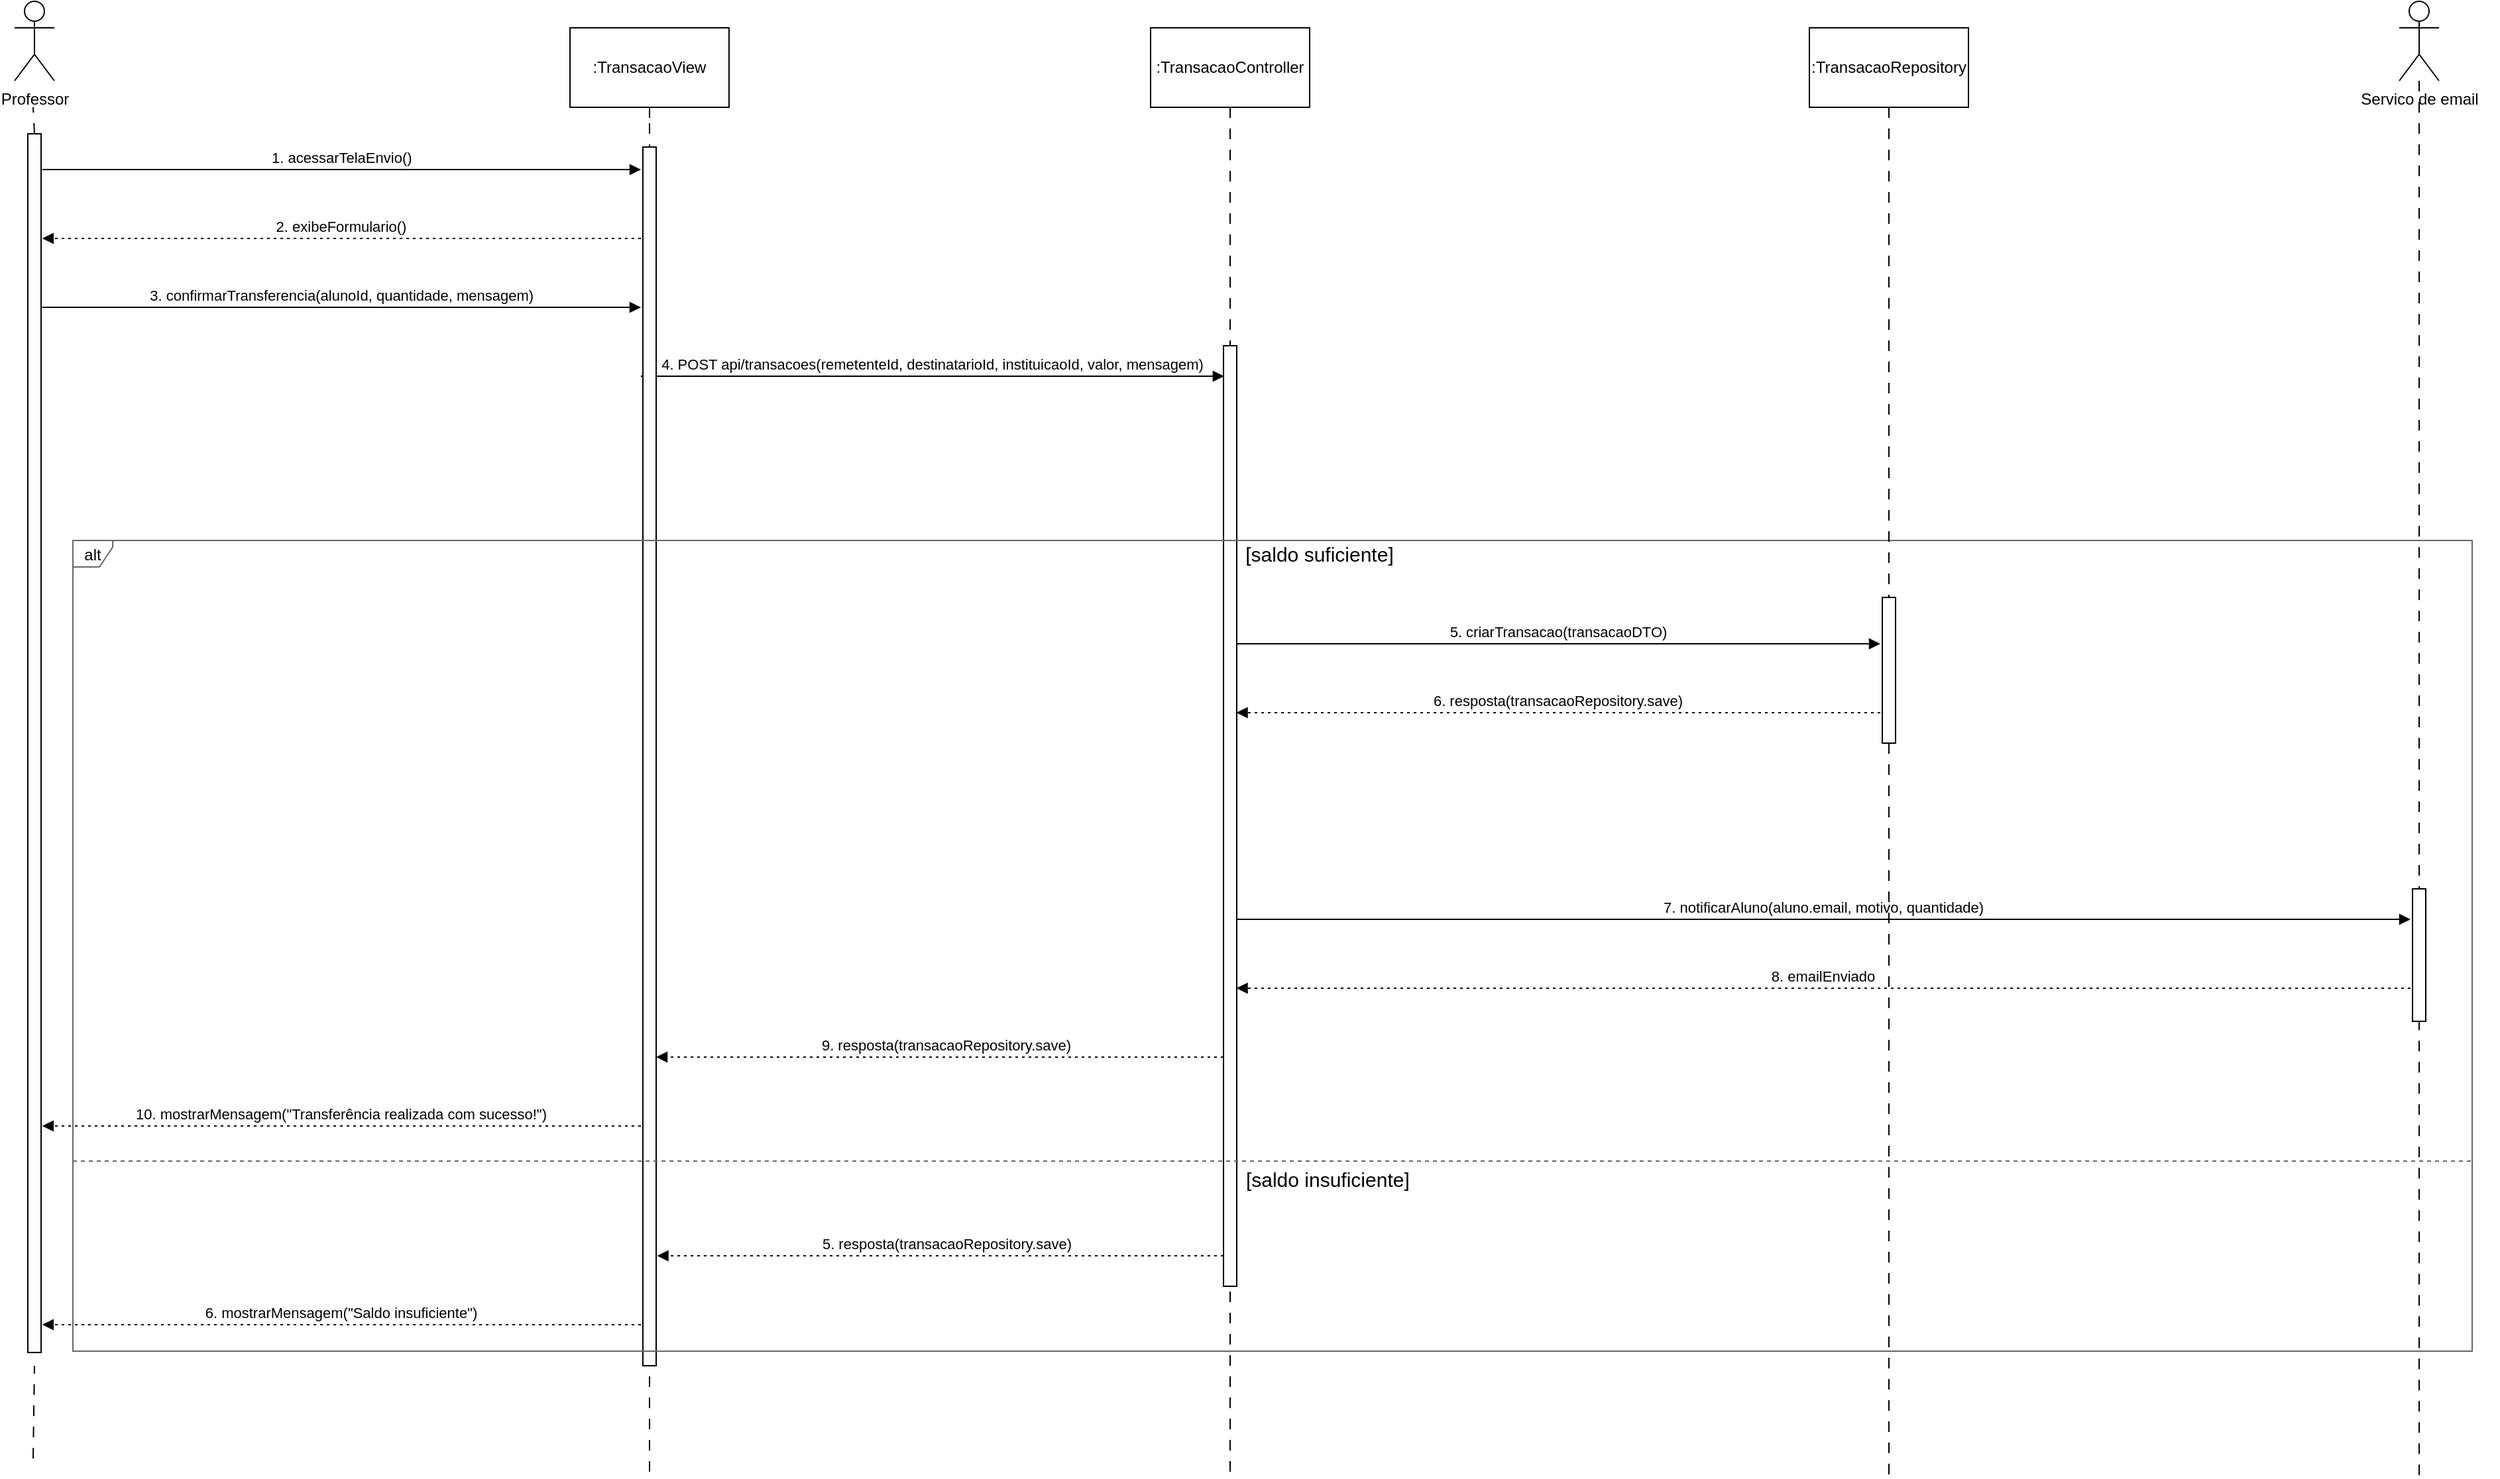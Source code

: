 <mxfile version="27.1.4">
  <diagram name="Página-1" id="5fx5dPSRYgFPklVisdGd">
    <mxGraphModel grid="1" page="1" gridSize="10" guides="1" tooltips="1" connect="1" arrows="1" fold="1" pageScale="1" pageWidth="2000" pageHeight="2000" math="0" shadow="0">
      <root>
        <mxCell id="0" />
        <mxCell id="1" parent="0" />
        <mxCell id="1xnr9raN_xx7woU1nJbw-65" value="1. acessarTelaEnvio()" style="verticalAlign=bottom;edgeStyle=elbowEdgeStyle;elbow=vertical;curved=0;rounded=0;endArrow=block;" edge="1" parent="1">
          <mxGeometry relative="1" as="geometry">
            <Array as="points">
              <mxPoint x="301" y="127" />
            </Array>
            <mxPoint x="36.889" y="127" as="sourcePoint" />
            <mxPoint x="488.5" y="127" as="targetPoint" />
          </mxGeometry>
        </mxCell>
        <mxCell id="1xnr9raN_xx7woU1nJbw-67" value="2. exibeFormulario()" style="verticalAlign=bottom;edgeStyle=elbowEdgeStyle;elbow=vertical;curved=0;rounded=0;dashed=1;dashPattern=2 3;endArrow=block;" edge="1" parent="1">
          <mxGeometry relative="1" as="geometry">
            <Array as="points">
              <mxPoint x="304" y="179" />
            </Array>
            <mxPoint x="488.5" y="179" as="sourcePoint" />
            <mxPoint x="36.889" y="179" as="targetPoint" />
          </mxGeometry>
        </mxCell>
        <mxCell id="1xnr9raN_xx7woU1nJbw-69" value="3. confirmarTransferencia(alunoId, quantidade, mensagem)" style="verticalAlign=bottom;edgeStyle=elbowEdgeStyle;elbow=vertical;curved=0;rounded=0;endArrow=block;" edge="1" parent="1">
          <mxGeometry relative="1" as="geometry">
            <Array as="points">
              <mxPoint x="301" y="231" />
            </Array>
            <mxPoint x="36.889" y="231" as="sourcePoint" />
            <mxPoint x="488.5" y="231" as="targetPoint" />
          </mxGeometry>
        </mxCell>
        <mxCell id="1xnr9raN_xx7woU1nJbw-71" value="4. POST api/transacoes(remetenteId, destinatarioId, instituicaoId, valor, mensagem)" style="verticalAlign=bottom;edgeStyle=elbowEdgeStyle;elbow=vertical;curved=0;rounded=0;endArrow=block;entryX=0.046;entryY=0.032;entryDx=0;entryDy=0;entryPerimeter=0;" edge="1" parent="1" target="1xnr9raN_xx7woU1nJbw-105">
          <mxGeometry relative="1" as="geometry">
            <Array as="points">
              <mxPoint x="722" y="283" />
            </Array>
            <mxPoint x="488.5" y="283" as="sourcePoint" />
            <mxPoint x="900" y="290" as="targetPoint" />
          </mxGeometry>
        </mxCell>
        <mxCell id="1xnr9raN_xx7woU1nJbw-77" value="5. criarTransacao(transacaoDTO)" style="verticalAlign=bottom;edgeStyle=elbowEdgeStyle;elbow=horizontal;curved=0;rounded=0;endArrow=block;" edge="1" parent="1">
          <mxGeometry relative="1" as="geometry">
            <Array as="points">
              <mxPoint x="1189" y="485" />
            </Array>
            <mxPoint x="937.75" y="485" as="sourcePoint" />
            <mxPoint x="1423.5" y="485" as="targetPoint" />
          </mxGeometry>
        </mxCell>
        <mxCell id="1xnr9raN_xx7woU1nJbw-79" value="6. resposta(transacaoRepository.save)" style="verticalAlign=bottom;edgeStyle=elbowEdgeStyle;elbow=horizontal;curved=0;rounded=0;dashed=1;dashPattern=2 3;endArrow=block;" edge="1" parent="1">
          <mxGeometry relative="1" as="geometry">
            <Array as="points">
              <mxPoint x="1192" y="537" />
            </Array>
            <mxPoint x="1423.5" y="537" as="sourcePoint" />
            <mxPoint x="937.75" y="537" as="targetPoint" />
          </mxGeometry>
        </mxCell>
        <mxCell id="1xnr9raN_xx7woU1nJbw-85" value="7. notificarAluno(aluno.email, motivo, quantidade)" style="verticalAlign=bottom;edgeStyle=elbowEdgeStyle;elbow=vertical;curved=0;rounded=0;endArrow=block;" edge="1" parent="1">
          <mxGeometry relative="1" as="geometry">
            <Array as="points">
              <mxPoint x="1389" y="693" />
            </Array>
            <mxPoint x="937.75" y="693" as="sourcePoint" />
            <mxPoint x="1823.5" y="693" as="targetPoint" />
          </mxGeometry>
        </mxCell>
        <mxCell id="1xnr9raN_xx7woU1nJbw-87" value="8. emailEnviado" style="verticalAlign=bottom;edgeStyle=elbowEdgeStyle;elbow=vertical;curved=0;rounded=0;dashed=1;dashPattern=2 3;endArrow=block;" edge="1" parent="1">
          <mxGeometry relative="1" as="geometry">
            <Array as="points">
              <mxPoint x="1392" y="745" />
            </Array>
            <mxPoint x="1823.5" y="745.0" as="sourcePoint" />
            <mxPoint x="937.75" y="745.0" as="targetPoint" />
          </mxGeometry>
        </mxCell>
        <mxCell id="1xnr9raN_xx7woU1nJbw-89" value="9. resposta(transacaoRepository.save)" style="verticalAlign=bottom;edgeStyle=elbowEdgeStyle;elbow=vertical;curved=0;rounded=0;dashed=1;dashPattern=2 3;endArrow=block;" edge="1" parent="1">
          <mxGeometry relative="1" as="geometry">
            <Array as="points">
              <mxPoint x="685" y="797" />
            </Array>
            <mxPoint x="938.0" y="797" as="sourcePoint" />
            <mxPoint x="500" y="797" as="targetPoint" />
          </mxGeometry>
        </mxCell>
        <mxCell id="1xnr9raN_xx7woU1nJbw-91" value="10. mostrarMensagem(&quot;Transferência realizada com sucesso!&quot;)" style="verticalAlign=bottom;edgeStyle=elbowEdgeStyle;elbow=vertical;curved=0;rounded=0;dashed=1;dashPattern=2 3;endArrow=block;" edge="1" parent="1">
          <mxGeometry relative="1" as="geometry">
            <Array as="points">
              <mxPoint x="304" y="849" />
            </Array>
            <mxPoint x="488.5" y="849" as="sourcePoint" />
            <mxPoint x="36.889" y="849" as="targetPoint" />
          </mxGeometry>
        </mxCell>
        <mxCell id="1xnr9raN_xx7woU1nJbw-93" value="5. resposta(transacaoRepository.save)" style="verticalAlign=bottom;edgeStyle=elbowEdgeStyle;elbow=vertical;curved=0;rounded=0;dashed=1;dashPattern=2 3;endArrow=block;entryX=1.075;entryY=0.91;entryDx=0;entryDy=0;entryPerimeter=0;" edge="1" parent="1" target="1xnr9raN_xx7woU1nJbw-100">
          <mxGeometry relative="1" as="geometry">
            <Array as="points">
              <mxPoint x="725" y="947" />
            </Array>
            <mxPoint x="938.0" y="947" as="sourcePoint" />
            <mxPoint x="520" y="950" as="targetPoint" />
          </mxGeometry>
        </mxCell>
        <mxCell id="1xnr9raN_xx7woU1nJbw-95" value="6. mostrarMensagem(&quot;Saldo insuficiente&quot;)" style="verticalAlign=bottom;edgeStyle=elbowEdgeStyle;elbow=vertical;curved=0;rounded=0;dashed=1;dashPattern=2 3;endArrow=block;" edge="1" parent="1">
          <mxGeometry x="0.001" relative="1" as="geometry">
            <Array as="points">
              <mxPoint x="304" y="999" />
            </Array>
            <mxPoint x="488.5" y="999" as="sourcePoint" />
            <mxPoint x="36.889" y="999" as="targetPoint" />
            <mxPoint as="offset" />
          </mxGeometry>
        </mxCell>
        <mxCell id="1xnr9raN_xx7woU1nJbw-97" value="Professor" style="shape=umlActor;verticalLabelPosition=bottom;verticalAlign=top;html=1;outlineConnect=0;" vertex="1" parent="1">
          <mxGeometry x="16" width="30" height="60" as="geometry" />
        </mxCell>
        <mxCell id="1xnr9raN_xx7woU1nJbw-98" value="" style="rounded=0;whiteSpace=wrap;html=1;" vertex="1" parent="1">
          <mxGeometry x="26" y="100" width="10" height="920" as="geometry" />
        </mxCell>
        <mxCell id="1xnr9raN_xx7woU1nJbw-102" style="edgeStyle=orthogonalEdgeStyle;rounded=0;orthogonalLoop=1;jettySize=auto;html=1;endArrow=none;startFill=0;dashed=1;dashPattern=8 8;" edge="1" parent="1" source="1xnr9raN_xx7woU1nJbw-99" target="1xnr9raN_xx7woU1nJbw-100">
          <mxGeometry relative="1" as="geometry" />
        </mxCell>
        <mxCell id="1xnr9raN_xx7woU1nJbw-99" value=":TransacaoView" style="rounded=0;whiteSpace=wrap;html=1;" vertex="1" parent="1">
          <mxGeometry x="435" y="20" width="120" height="60" as="geometry" />
        </mxCell>
        <mxCell id="1xnr9raN_xx7woU1nJbw-100" value="" style="rounded=0;whiteSpace=wrap;html=1;" vertex="1" parent="1">
          <mxGeometry x="490" y="110" width="10" height="920" as="geometry" />
        </mxCell>
        <mxCell id="1xnr9raN_xx7woU1nJbw-103" value="" style="endArrow=none;html=1;rounded=0;entryX=0.5;entryY=1;entryDx=0;entryDy=0;dashed=1;dashPattern=8 8;" edge="1" parent="1" target="1xnr9raN_xx7woU1nJbw-100">
          <mxGeometry width="50" height="50" relative="1" as="geometry">
            <mxPoint x="495" y="1110" as="sourcePoint" />
            <mxPoint x="190" y="970" as="targetPoint" />
          </mxGeometry>
        </mxCell>
        <mxCell id="1xnr9raN_xx7woU1nJbw-107" style="edgeStyle=orthogonalEdgeStyle;rounded=0;orthogonalLoop=1;jettySize=auto;html=1;entryX=0.5;entryY=0;entryDx=0;entryDy=0;endArrow=none;startFill=0;dashed=1;dashPattern=8 8;" edge="1" parent="1" source="1xnr9raN_xx7woU1nJbw-104" target="1xnr9raN_xx7woU1nJbw-105">
          <mxGeometry relative="1" as="geometry" />
        </mxCell>
        <mxCell id="1xnr9raN_xx7woU1nJbw-104" value=":TransacaoController" style="rounded=0;whiteSpace=wrap;html=1;" vertex="1" parent="1">
          <mxGeometry x="873" y="20" width="120" height="60" as="geometry" />
        </mxCell>
        <mxCell id="1xnr9raN_xx7woU1nJbw-105" value="" style="rounded=0;whiteSpace=wrap;html=1;" vertex="1" parent="1">
          <mxGeometry x="928" y="260" width="10" height="710" as="geometry" />
        </mxCell>
        <mxCell id="1xnr9raN_xx7woU1nJbw-108" value="" style="endArrow=none;html=1;rounded=0;entryX=0.5;entryY=1;entryDx=0;entryDy=0;dashed=1;dashPattern=8 8;" edge="1" parent="1" target="1xnr9raN_xx7woU1nJbw-105">
          <mxGeometry width="50" height="50" relative="1" as="geometry">
            <mxPoint x="933" y="1110" as="sourcePoint" />
            <mxPoint x="1040" y="940" as="targetPoint" />
          </mxGeometry>
        </mxCell>
        <mxCell id="1xnr9raN_xx7woU1nJbw-62" value="alt" style="shape=umlFrame;pointerEvents=0;dropTarget=0;strokeColor=#676767;height=20;width=30" vertex="1" parent="1">
          <mxGeometry x="60" y="407" width="1810" height="612" as="geometry" />
        </mxCell>
        <mxCell id="1xnr9raN_xx7woU1nJbw-63" value="[saldo suficiente]" style="text;strokeColor=none;fillColor=none;align=center;verticalAlign=middle;whiteSpace=wrap;fontSize=15;" vertex="1" parent="1xnr9raN_xx7woU1nJbw-62">
          <mxGeometry x="51.001" width="1778.989" height="20" as="geometry" />
        </mxCell>
        <mxCell id="1xnr9raN_xx7woU1nJbw-64" value="                    [saldo insuficiente]" style="shape=line;dashed=1;whiteSpace=wrap;verticalAlign=top;labelPosition=center;verticalLabelPosition=middle;align=center;strokeColor=#676767;fontSize=15;" vertex="1" parent="1xnr9raN_xx7woU1nJbw-62">
          <mxGeometry y="467" width="1810" height="3" as="geometry" />
        </mxCell>
        <mxCell id="1xnr9raN_xx7woU1nJbw-119" style="edgeStyle=orthogonalEdgeStyle;rounded=0;orthogonalLoop=1;jettySize=auto;html=1;endArrow=none;startFill=0;dashed=1;dashPattern=8 8;" edge="1" parent="1" source="1xnr9raN_xx7woU1nJbw-116" target="1xnr9raN_xx7woU1nJbw-117">
          <mxGeometry relative="1" as="geometry" />
        </mxCell>
        <mxCell id="1xnr9raN_xx7woU1nJbw-116" value=":TransacaoRepository" style="rounded=0;whiteSpace=wrap;html=1;" vertex="1" parent="1">
          <mxGeometry x="1370" y="20" width="120" height="60" as="geometry" />
        </mxCell>
        <mxCell id="1xnr9raN_xx7woU1nJbw-117" value="" style="rounded=0;whiteSpace=wrap;html=1;" vertex="1" parent="1">
          <mxGeometry x="1425" y="450" width="10" height="110" as="geometry" />
        </mxCell>
        <mxCell id="1xnr9raN_xx7woU1nJbw-120" value="" style="endArrow=none;html=1;rounded=0;entryX=0.5;entryY=1;entryDx=0;entryDy=0;dashed=1;dashPattern=8 8;" edge="1" parent="1" target="1xnr9raN_xx7woU1nJbw-117">
          <mxGeometry width="50" height="50" relative="1" as="geometry">
            <mxPoint x="1430" y="1112" as="sourcePoint" />
            <mxPoint x="1340" y="750" as="targetPoint" />
          </mxGeometry>
        </mxCell>
        <mxCell id="1xnr9raN_xx7woU1nJbw-130" style="edgeStyle=orthogonalEdgeStyle;rounded=0;orthogonalLoop=1;jettySize=auto;html=1;entryX=0.5;entryY=0;entryDx=0;entryDy=0;endArrow=none;startFill=0;dashed=1;dashPattern=8 8;" edge="1" parent="1" source="9VuRrmX6LEQKQ4bahnSK-1" target="1xnr9raN_xx7woU1nJbw-128">
          <mxGeometry relative="1" as="geometry">
            <mxPoint x="1830" y="80.0" as="sourcePoint" />
          </mxGeometry>
        </mxCell>
        <mxCell id="1xnr9raN_xx7woU1nJbw-128" value="" style="rounded=0;whiteSpace=wrap;html=1;" vertex="1" parent="1">
          <mxGeometry x="1825" y="670" width="10" height="100" as="geometry" />
        </mxCell>
        <mxCell id="1xnr9raN_xx7woU1nJbw-131" value="" style="endArrow=none;html=1;rounded=0;entryX=0.5;entryY=1;entryDx=0;entryDy=0;dashed=1;dashPattern=8 8;" edge="1" parent="1" target="1xnr9raN_xx7woU1nJbw-128">
          <mxGeometry width="50" height="50" relative="1" as="geometry">
            <mxPoint x="1830" y="1112.667" as="sourcePoint" />
            <mxPoint x="1880" y="860" as="targetPoint" />
          </mxGeometry>
        </mxCell>
        <mxCell id="mLHn8rPhlw_DNMw9R-SD-1" value="" style="endArrow=none;html=1;rounded=0;exitX=0.5;exitY=0;exitDx=0;exitDy=0;dashed=1;dashPattern=8 8;" edge="1" parent="1" source="1xnr9raN_xx7woU1nJbw-98">
          <mxGeometry width="50" height="50" relative="1" as="geometry">
            <mxPoint x="140" y="190" as="sourcePoint" />
            <mxPoint x="30" y="80" as="targetPoint" />
          </mxGeometry>
        </mxCell>
        <mxCell id="mLHn8rPhlw_DNMw9R-SD-4" value="" style="endArrow=none;html=1;rounded=0;entryX=0.5;entryY=1;entryDx=0;entryDy=0;dashed=1;dashPattern=8 8;" edge="1" parent="1">
          <mxGeometry width="50" height="50" relative="1" as="geometry">
            <mxPoint x="30" y="1100" as="sourcePoint" />
            <mxPoint x="31" y="1030" as="targetPoint" />
          </mxGeometry>
        </mxCell>
        <mxCell id="9VuRrmX6LEQKQ4bahnSK-1" value="Servico de email" style="shape=umlActor;verticalLabelPosition=bottom;verticalAlign=top;html=1;outlineConnect=0;" vertex="1" parent="1">
          <mxGeometry x="1815" width="30" height="60" as="geometry" />
        </mxCell>
      </root>
    </mxGraphModel>
  </diagram>
</mxfile>
